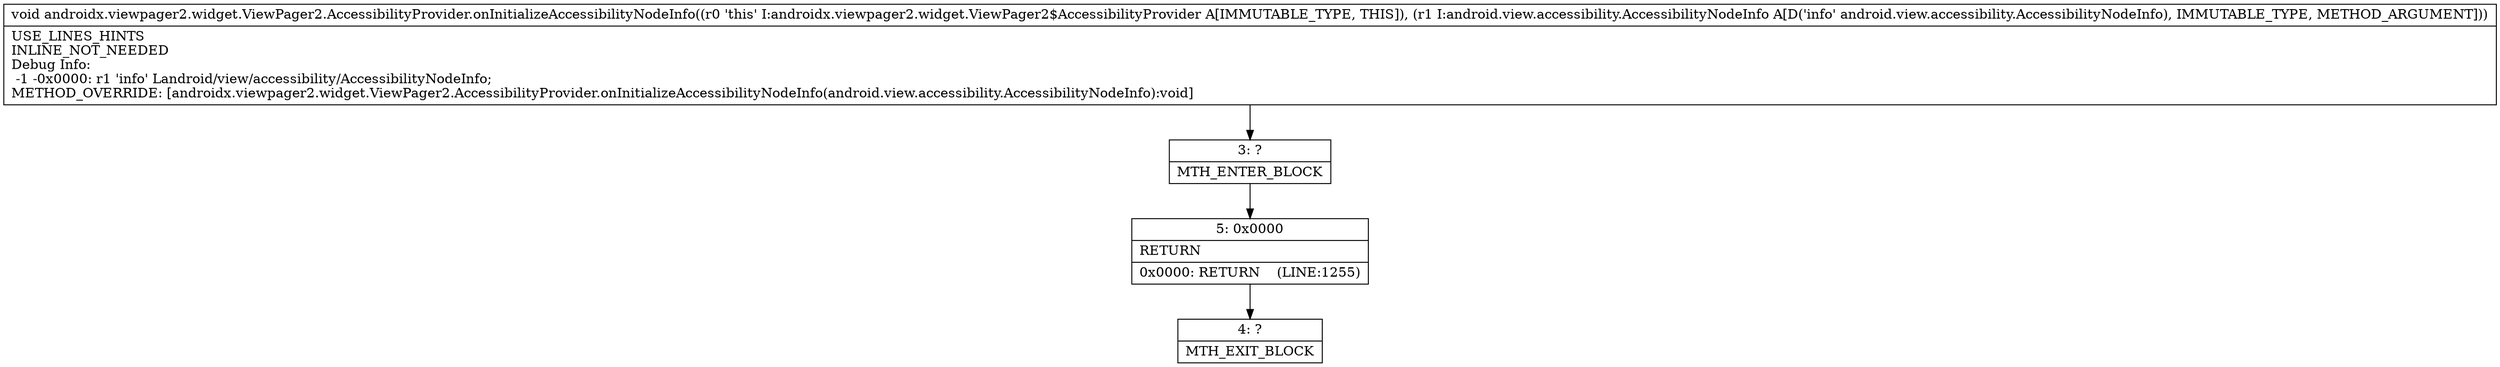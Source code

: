 digraph "CFG forandroidx.viewpager2.widget.ViewPager2.AccessibilityProvider.onInitializeAccessibilityNodeInfo(Landroid\/view\/accessibility\/AccessibilityNodeInfo;)V" {
Node_3 [shape=record,label="{3\:\ ?|MTH_ENTER_BLOCK\l}"];
Node_5 [shape=record,label="{5\:\ 0x0000|RETURN\l|0x0000: RETURN    (LINE:1255)\l}"];
Node_4 [shape=record,label="{4\:\ ?|MTH_EXIT_BLOCK\l}"];
MethodNode[shape=record,label="{void androidx.viewpager2.widget.ViewPager2.AccessibilityProvider.onInitializeAccessibilityNodeInfo((r0 'this' I:androidx.viewpager2.widget.ViewPager2$AccessibilityProvider A[IMMUTABLE_TYPE, THIS]), (r1 I:android.view.accessibility.AccessibilityNodeInfo A[D('info' android.view.accessibility.AccessibilityNodeInfo), IMMUTABLE_TYPE, METHOD_ARGUMENT]))  | USE_LINES_HINTS\lINLINE_NOT_NEEDED\lDebug Info:\l  \-1 \-0x0000: r1 'info' Landroid\/view\/accessibility\/AccessibilityNodeInfo;\lMETHOD_OVERRIDE: [androidx.viewpager2.widget.ViewPager2.AccessibilityProvider.onInitializeAccessibilityNodeInfo(android.view.accessibility.AccessibilityNodeInfo):void]\l}"];
MethodNode -> Node_3;Node_3 -> Node_5;
Node_5 -> Node_4;
}

